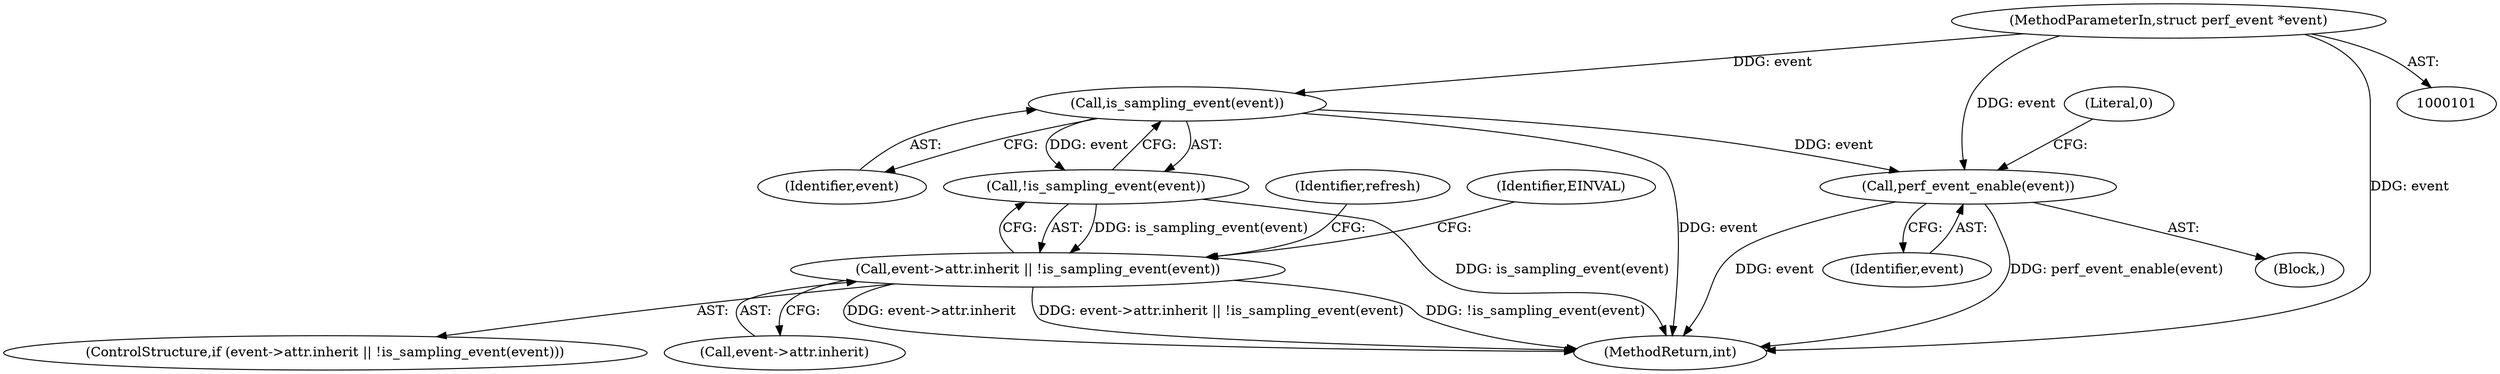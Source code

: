 digraph "1_linux_f63a8daa5812afef4f06c962351687e1ff9ccb2b_5@pointer" {
"1000102" [label="(MethodParameterIn,struct perf_event *event)"];
"1000113" [label="(Call,is_sampling_event(event))"];
"1000112" [label="(Call,!is_sampling_event(event))"];
"1000106" [label="(Call,event->attr.inherit || !is_sampling_event(event))"];
"1000124" [label="(Call,perf_event_enable(event))"];
"1000117" [label="(Identifier,EINVAL)"];
"1000125" [label="(Identifier,event)"];
"1000127" [label="(Literal,0)"];
"1000104" [label="(Block,)"];
"1000112" [label="(Call,!is_sampling_event(event))"];
"1000114" [label="(Identifier,event)"];
"1000119" [label="(Identifier,refresh)"];
"1000124" [label="(Call,perf_event_enable(event))"];
"1000102" [label="(MethodParameterIn,struct perf_event *event)"];
"1000128" [label="(MethodReturn,int)"];
"1000113" [label="(Call,is_sampling_event(event))"];
"1000105" [label="(ControlStructure,if (event->attr.inherit || !is_sampling_event(event)))"];
"1000106" [label="(Call,event->attr.inherit || !is_sampling_event(event))"];
"1000107" [label="(Call,event->attr.inherit)"];
"1000102" -> "1000101"  [label="AST: "];
"1000102" -> "1000128"  [label="DDG: event"];
"1000102" -> "1000113"  [label="DDG: event"];
"1000102" -> "1000124"  [label="DDG: event"];
"1000113" -> "1000112"  [label="AST: "];
"1000113" -> "1000114"  [label="CFG: "];
"1000114" -> "1000113"  [label="AST: "];
"1000112" -> "1000113"  [label="CFG: "];
"1000113" -> "1000128"  [label="DDG: event"];
"1000113" -> "1000112"  [label="DDG: event"];
"1000113" -> "1000124"  [label="DDG: event"];
"1000112" -> "1000106"  [label="AST: "];
"1000106" -> "1000112"  [label="CFG: "];
"1000112" -> "1000128"  [label="DDG: is_sampling_event(event)"];
"1000112" -> "1000106"  [label="DDG: is_sampling_event(event)"];
"1000106" -> "1000105"  [label="AST: "];
"1000106" -> "1000107"  [label="CFG: "];
"1000107" -> "1000106"  [label="AST: "];
"1000117" -> "1000106"  [label="CFG: "];
"1000119" -> "1000106"  [label="CFG: "];
"1000106" -> "1000128"  [label="DDG: event->attr.inherit"];
"1000106" -> "1000128"  [label="DDG: event->attr.inherit || !is_sampling_event(event)"];
"1000106" -> "1000128"  [label="DDG: !is_sampling_event(event)"];
"1000124" -> "1000104"  [label="AST: "];
"1000124" -> "1000125"  [label="CFG: "];
"1000125" -> "1000124"  [label="AST: "];
"1000127" -> "1000124"  [label="CFG: "];
"1000124" -> "1000128"  [label="DDG: event"];
"1000124" -> "1000128"  [label="DDG: perf_event_enable(event)"];
}
